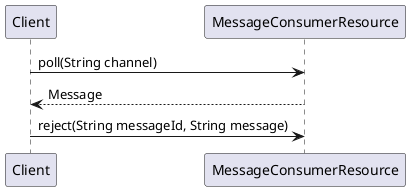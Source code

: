 @startuml

participant Client
participant MessageConsumerResource

Client -> MessageConsumerResource : poll(String channel)
MessageConsumerResource --> Client : Message
Client -> MessageConsumerResource : reject(String messageId, String message)

@enduml